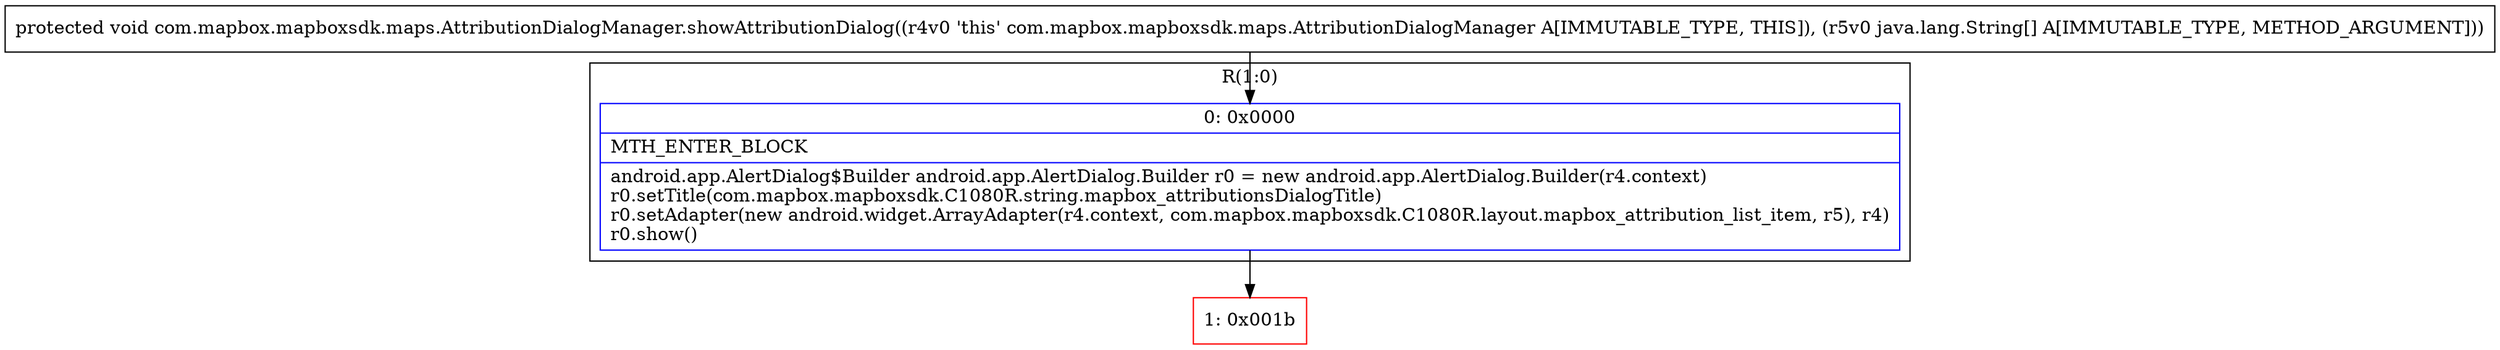 digraph "CFG forcom.mapbox.mapboxsdk.maps.AttributionDialogManager.showAttributionDialog([Ljava\/lang\/String;)V" {
subgraph cluster_Region_1112507337 {
label = "R(1:0)";
node [shape=record,color=blue];
Node_0 [shape=record,label="{0\:\ 0x0000|MTH_ENTER_BLOCK\l|android.app.AlertDialog$Builder android.app.AlertDialog.Builder r0 = new android.app.AlertDialog.Builder(r4.context)\lr0.setTitle(com.mapbox.mapboxsdk.C1080R.string.mapbox_attributionsDialogTitle)\lr0.setAdapter(new android.widget.ArrayAdapter(r4.context, com.mapbox.mapboxsdk.C1080R.layout.mapbox_attribution_list_item, r5), r4)\lr0.show()\l}"];
}
Node_1 [shape=record,color=red,label="{1\:\ 0x001b}"];
MethodNode[shape=record,label="{protected void com.mapbox.mapboxsdk.maps.AttributionDialogManager.showAttributionDialog((r4v0 'this' com.mapbox.mapboxsdk.maps.AttributionDialogManager A[IMMUTABLE_TYPE, THIS]), (r5v0 java.lang.String[] A[IMMUTABLE_TYPE, METHOD_ARGUMENT])) }"];
MethodNode -> Node_0;
Node_0 -> Node_1;
}

